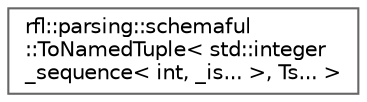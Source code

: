digraph "类继承关系图"
{
 // LATEX_PDF_SIZE
  bgcolor="transparent";
  edge [fontname=Helvetica,fontsize=10,labelfontname=Helvetica,labelfontsize=10];
  node [fontname=Helvetica,fontsize=10,shape=box,height=0.2,width=0.4];
  rankdir="LR";
  Node0 [id="Node000000",label="rfl::parsing::schemaful\l::ToNamedTuple\< std::integer\l_sequence\< int, _is... \>, Ts... \>",height=0.2,width=0.4,color="grey40", fillcolor="white", style="filled",URL="$structrfl_1_1parsing_1_1schemaful_1_1_to_named_tuple_3_01std_1_1integer__sequence_3_01int_00_01_94c0bab36014b65dd469ebb5c0d539a4.html",tooltip=" "];
}
